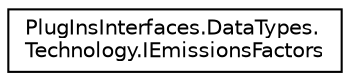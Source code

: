 digraph "Graphical Class Hierarchy"
{
  edge [fontname="Helvetica",fontsize="10",labelfontname="Helvetica",labelfontsize="10"];
  node [fontname="Helvetica",fontsize="10",shape=record];
  rankdir="LR";
  Node1 [label="PlugInsInterfaces.DataTypes.\lTechnology.IEmissionsFactors",height=0.2,width=0.4,color="black", fillcolor="white", style="filled",URL="$interface_plug_ins_interfaces_1_1_data_types_1_1_technology_1_1_i_emissions_factors.html",tooltip="A set of emission factors "];
}
